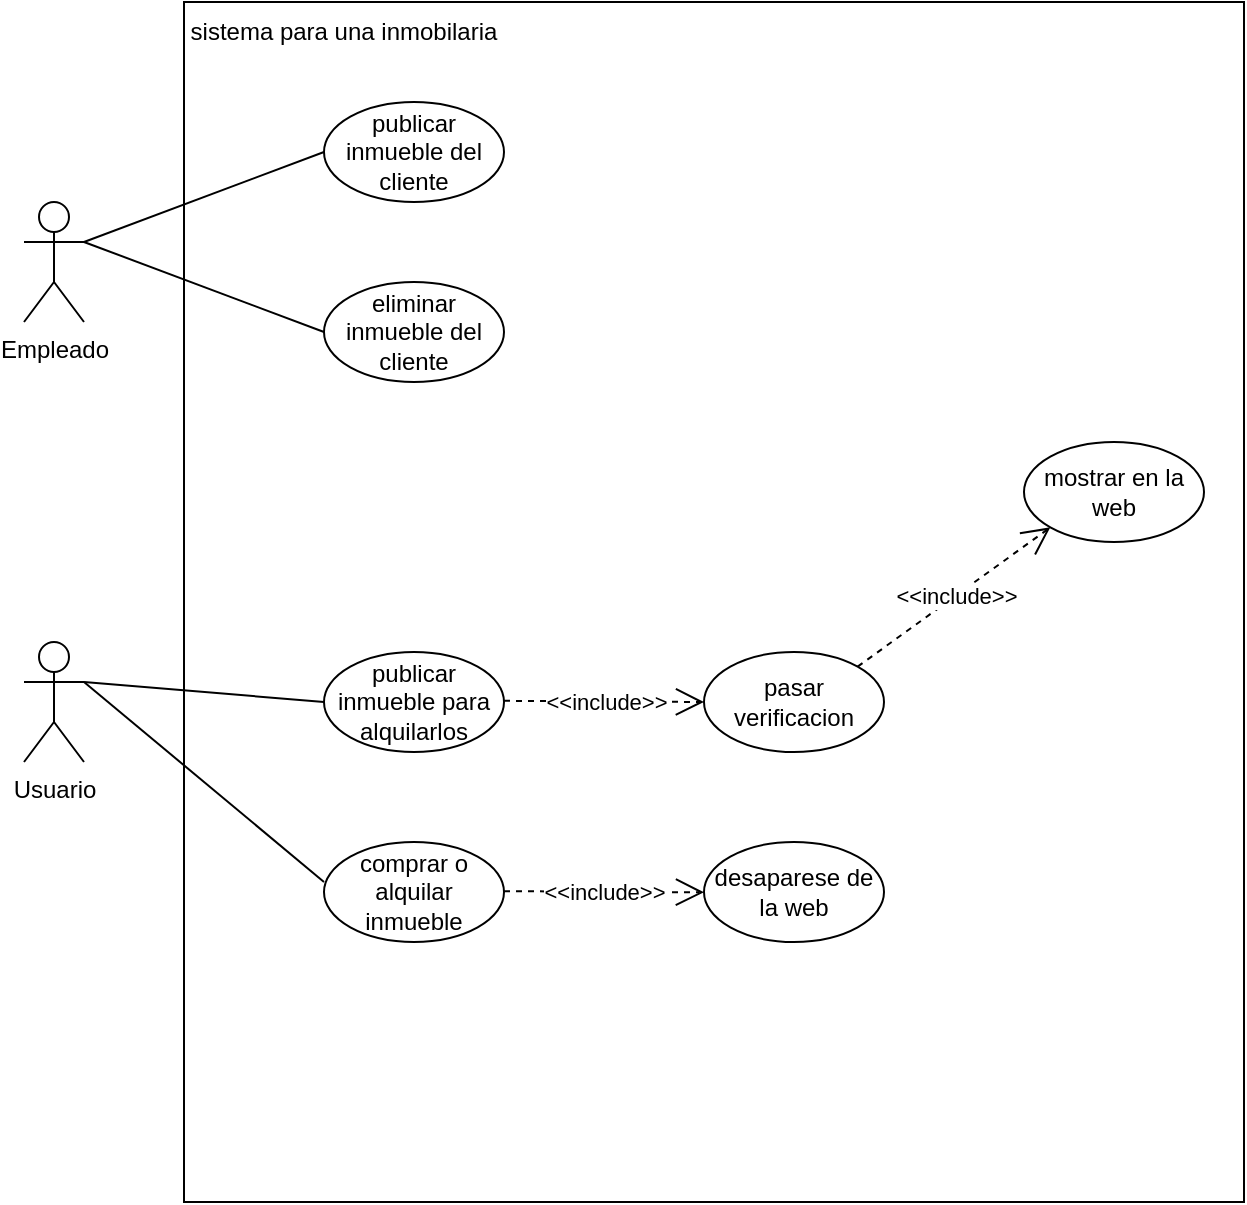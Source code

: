 <mxfile version="21.7.5" type="device">
  <diagram name="Página-1" id="4IjKF1oeefSW1MILUJDa">
    <mxGraphModel dx="814" dy="827" grid="1" gridSize="10" guides="1" tooltips="1" connect="1" arrows="1" fold="1" page="1" pageScale="1" pageWidth="1169" pageHeight="827" math="0" shadow="0">
      <root>
        <mxCell id="0" />
        <mxCell id="1" parent="0" />
        <mxCell id="gnJEQKHTD4k_AnkT4OKE-1" value="" style="rounded=0;whiteSpace=wrap;html=1;" vertex="1" parent="1">
          <mxGeometry x="130" y="100" width="530" height="600" as="geometry" />
        </mxCell>
        <mxCell id="gnJEQKHTD4k_AnkT4OKE-2" value="sistema para una inmobilaria" style="text;html=1;strokeColor=none;fillColor=none;align=center;verticalAlign=middle;whiteSpace=wrap;rounded=0;" vertex="1" parent="1">
          <mxGeometry x="130" y="100" width="160" height="30" as="geometry" />
        </mxCell>
        <mxCell id="gnJEQKHTD4k_AnkT4OKE-3" value="Empleado" style="shape=umlActor;verticalLabelPosition=bottom;verticalAlign=top;html=1;outlineConnect=0;" vertex="1" parent="1">
          <mxGeometry x="50" y="200" width="30" height="60" as="geometry" />
        </mxCell>
        <mxCell id="gnJEQKHTD4k_AnkT4OKE-4" value="publicar inmueble del cliente" style="ellipse;whiteSpace=wrap;html=1;" vertex="1" parent="1">
          <mxGeometry x="200" y="150" width="90" height="50" as="geometry" />
        </mxCell>
        <mxCell id="gnJEQKHTD4k_AnkT4OKE-5" value="eliminar inmueble del cliente" style="ellipse;whiteSpace=wrap;html=1;" vertex="1" parent="1">
          <mxGeometry x="200" y="240" width="90" height="50" as="geometry" />
        </mxCell>
        <mxCell id="gnJEQKHTD4k_AnkT4OKE-6" value="Usuario" style="shape=umlActor;verticalLabelPosition=bottom;verticalAlign=top;html=1;outlineConnect=0;" vertex="1" parent="1">
          <mxGeometry x="50" y="420" width="30" height="60" as="geometry" />
        </mxCell>
        <mxCell id="gnJEQKHTD4k_AnkT4OKE-7" value="publicar inmueble para alquilarlos" style="ellipse;whiteSpace=wrap;html=1;" vertex="1" parent="1">
          <mxGeometry x="200" y="425" width="90" height="50" as="geometry" />
        </mxCell>
        <mxCell id="gnJEQKHTD4k_AnkT4OKE-8" value="pasar verificacion" style="ellipse;whiteSpace=wrap;html=1;" vertex="1" parent="1">
          <mxGeometry x="390" y="425" width="90" height="50" as="geometry" />
        </mxCell>
        <mxCell id="gnJEQKHTD4k_AnkT4OKE-9" value="mostrar en la web" style="ellipse;whiteSpace=wrap;html=1;" vertex="1" parent="1">
          <mxGeometry x="550" y="320" width="90" height="50" as="geometry" />
        </mxCell>
        <mxCell id="gnJEQKHTD4k_AnkT4OKE-10" value="comprar o alquilar inmueble" style="ellipse;whiteSpace=wrap;html=1;" vertex="1" parent="1">
          <mxGeometry x="200" y="520" width="90" height="50" as="geometry" />
        </mxCell>
        <mxCell id="gnJEQKHTD4k_AnkT4OKE-11" value="desaparese de la web" style="ellipse;whiteSpace=wrap;html=1;" vertex="1" parent="1">
          <mxGeometry x="390" y="520" width="90" height="50" as="geometry" />
        </mxCell>
        <mxCell id="gnJEQKHTD4k_AnkT4OKE-12" value="" style="endArrow=none;html=1;rounded=0;entryX=1;entryY=0.333;entryDx=0;entryDy=0;exitX=0;exitY=0.5;exitDx=0;exitDy=0;entryPerimeter=0;" edge="1" parent="1" source="gnJEQKHTD4k_AnkT4OKE-5" target="gnJEQKHTD4k_AnkT4OKE-3">
          <mxGeometry width="50" height="50" relative="1" as="geometry">
            <mxPoint x="120" y="470" as="sourcePoint" />
            <mxPoint x="170" y="420" as="targetPoint" />
          </mxGeometry>
        </mxCell>
        <mxCell id="gnJEQKHTD4k_AnkT4OKE-13" value="" style="endArrow=none;html=1;rounded=0;entryX=0;entryY=0.5;entryDx=0;entryDy=0;exitX=1;exitY=0.333;exitDx=0;exitDy=0;exitPerimeter=0;" edge="1" parent="1" source="gnJEQKHTD4k_AnkT4OKE-3" target="gnJEQKHTD4k_AnkT4OKE-4">
          <mxGeometry width="50" height="50" relative="1" as="geometry">
            <mxPoint x="120" y="470" as="sourcePoint" />
            <mxPoint x="170" y="420" as="targetPoint" />
          </mxGeometry>
        </mxCell>
        <mxCell id="gnJEQKHTD4k_AnkT4OKE-15" value="" style="endArrow=none;html=1;rounded=0;entryX=1;entryY=0.333;entryDx=0;entryDy=0;exitX=0;exitY=0.5;exitDx=0;exitDy=0;entryPerimeter=0;" edge="1" parent="1" source="gnJEQKHTD4k_AnkT4OKE-7" target="gnJEQKHTD4k_AnkT4OKE-6">
          <mxGeometry width="50" height="50" relative="1" as="geometry">
            <mxPoint x="320" y="436" as="sourcePoint" />
            <mxPoint x="200" y="391" as="targetPoint" />
          </mxGeometry>
        </mxCell>
        <mxCell id="gnJEQKHTD4k_AnkT4OKE-16" value="" style="endArrow=none;html=1;rounded=0;entryX=1;entryY=0.333;entryDx=0;entryDy=0;exitX=0;exitY=0.5;exitDx=0;exitDy=0;entryPerimeter=0;" edge="1" parent="1" target="gnJEQKHTD4k_AnkT4OKE-6">
          <mxGeometry width="50" height="50" relative="1" as="geometry">
            <mxPoint x="200" y="540" as="sourcePoint" />
            <mxPoint x="80" y="530" as="targetPoint" />
          </mxGeometry>
        </mxCell>
        <mxCell id="gnJEQKHTD4k_AnkT4OKE-17" value="&amp;lt;&amp;lt;include&amp;gt;&amp;gt;" style="endArrow=open;endSize=12;dashed=1;html=1;rounded=0;" edge="1" parent="1">
          <mxGeometry x="0.02" width="160" relative="1" as="geometry">
            <mxPoint x="290" y="449.41" as="sourcePoint" />
            <mxPoint x="390" y="450" as="targetPoint" />
            <mxPoint as="offset" />
          </mxGeometry>
        </mxCell>
        <mxCell id="gnJEQKHTD4k_AnkT4OKE-21" value="&amp;lt;&amp;lt;include&amp;gt;&amp;gt;" style="endArrow=open;endSize=12;dashed=1;html=1;rounded=0;" edge="1" parent="1">
          <mxGeometry x="0.012" width="160" relative="1" as="geometry">
            <mxPoint x="290" y="544.58" as="sourcePoint" />
            <mxPoint x="390" y="545.17" as="targetPoint" />
            <mxPoint as="offset" />
          </mxGeometry>
        </mxCell>
        <mxCell id="gnJEQKHTD4k_AnkT4OKE-23" value="&amp;lt;&amp;lt;include&amp;gt;&amp;gt;" style="endArrow=open;endSize=12;dashed=1;html=1;rounded=0;entryX=0;entryY=1;entryDx=0;entryDy=0;exitX=1;exitY=0;exitDx=0;exitDy=0;" edge="1" parent="1" source="gnJEQKHTD4k_AnkT4OKE-8" target="gnJEQKHTD4k_AnkT4OKE-9">
          <mxGeometry x="0.02" width="160" relative="1" as="geometry">
            <mxPoint x="300" y="459.41" as="sourcePoint" />
            <mxPoint x="400" y="460" as="targetPoint" />
            <mxPoint as="offset" />
          </mxGeometry>
        </mxCell>
      </root>
    </mxGraphModel>
  </diagram>
</mxfile>
